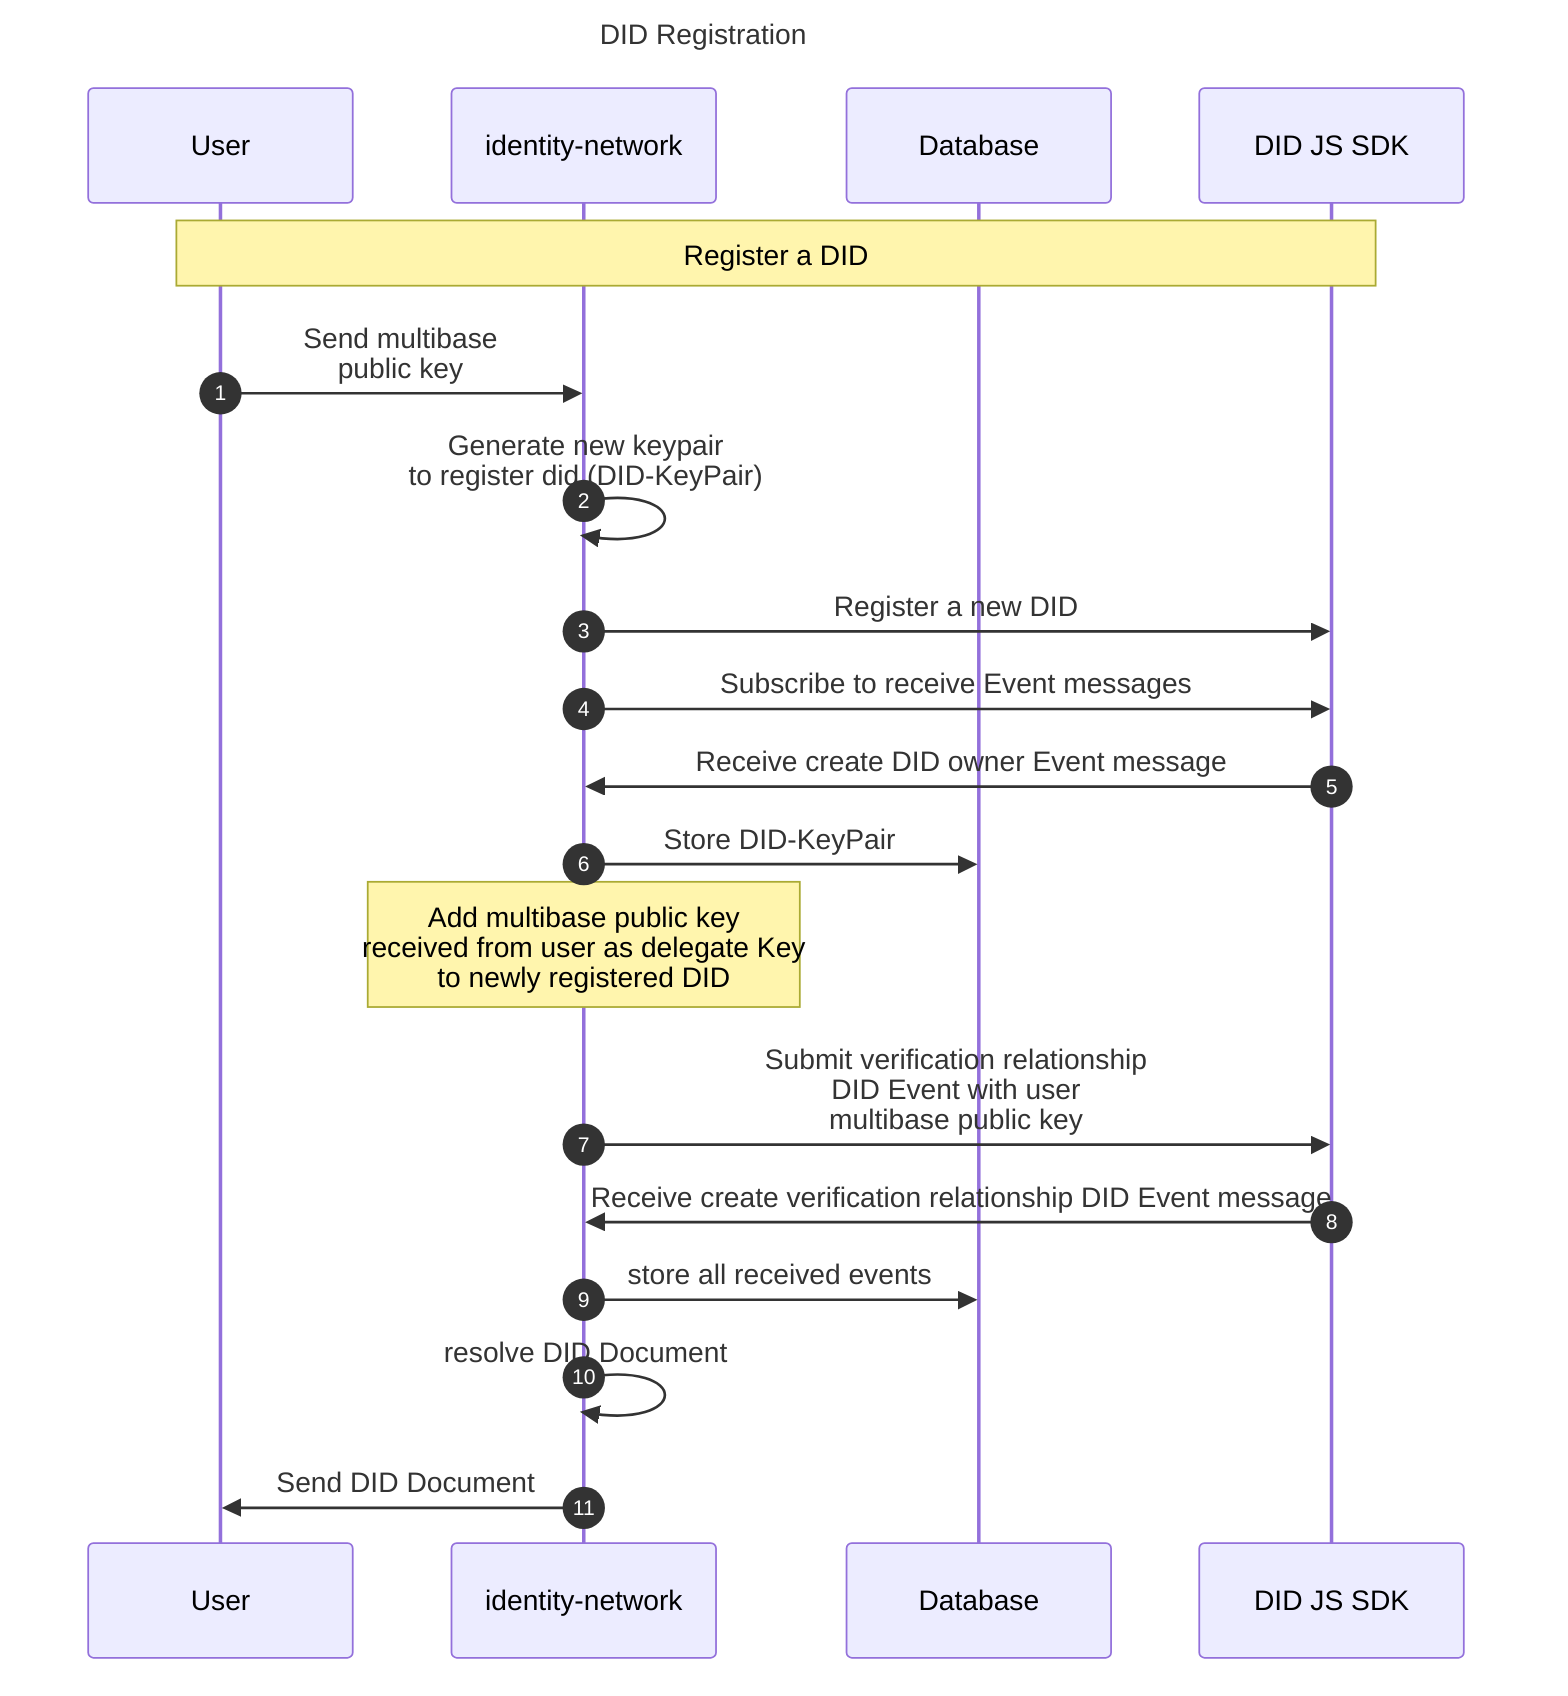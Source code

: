 sequenceDiagram
Title: DID Registration

  autonumber
  participant user as User
  participant App as identity-network 
  participant DB as Database
  participant SDK as DID JS SDK


note over user,SDK: Register a DID
user ->> App: Send multibase <br> public key
App ->> App: Generate new keypair <br> to register did (DID-KeyPair)
App ->> SDK: Register a new DID
App ->> SDK: Subscribe to receive Event messages
SDK ->> App: Receive create DID owner Event message
App ->> DB: Store DID-KeyPair
note over App: Add multibase public key <br> received from user as delegate Key<br> to newly registered DID
App ->> SDK:  Submit verification relationship <br> DID Event with user <br> multibase public key
SDK ->> App: Receive create verification relationship DID Event message
App ->> DB: store all received events
App ->> App: resolve DID Document
App ->> user: Send DID Document